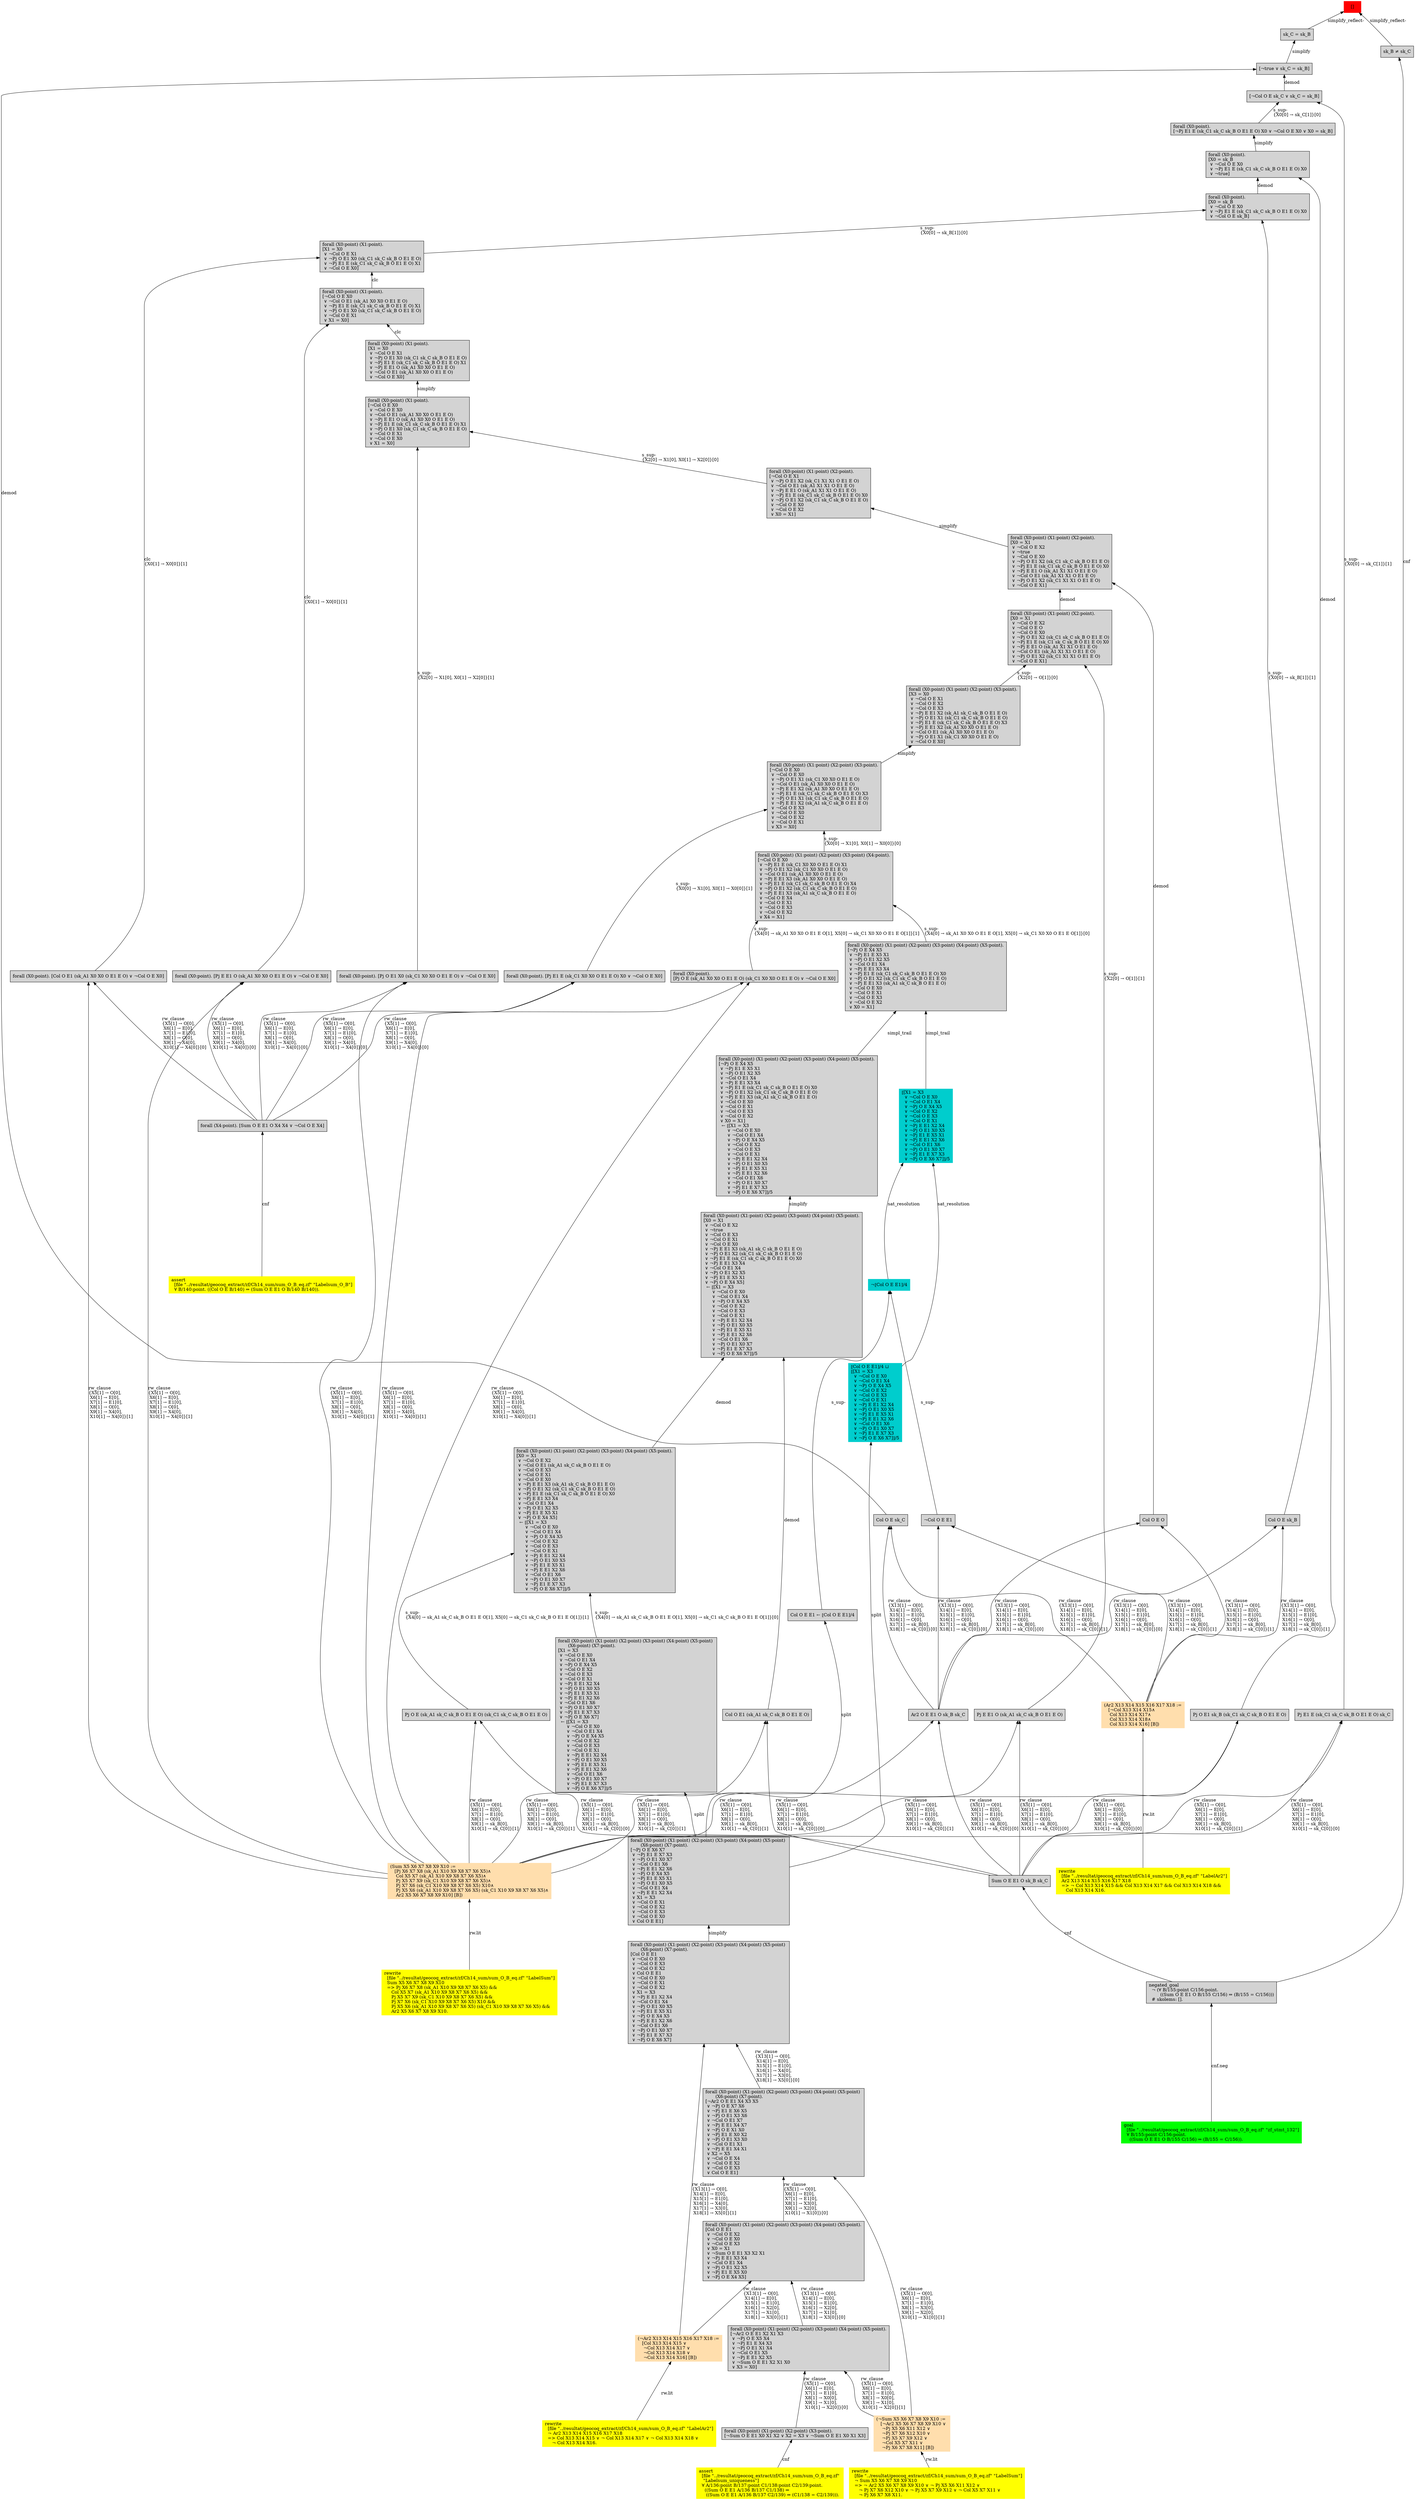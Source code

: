 digraph "unsat_graph" {
  vertex_0 [color=red, label="[]", shape=box, style=filled];
  vertex_0 -> vertex_1 [label="simplify_reflect-", dir="back"];
  vertex_1 [shape=box, label="sk_B ≠ sk_C\l", style=filled];
  vertex_1 -> vertex_2 [label="cnf", dir="back"];
  vertex_2 [shape=box, label="negated_goal\l  ¬ (∀ B/155:point C/156:point.\l        ((Sum O E E1 O B/155 C/156) ⇒ (B/155 = C/156)))\l  # skolems: [].\l", style=filled];
  vertex_2 -> vertex_3 [label="cnf.neg", dir="back"];
  vertex_3 [color=green, shape=box, label="goal\l  [file \"../resultat/geocoq_extract/zf/Ch14_sum/sum_O_B_eq.zf\" \"zf_stmt_132\"]\l  ∀ B/155:point C/156:point.\l    ((Sum O E E1 O B/155 C/156) ⇒ (B/155 = C/156)).\l", style=filled];
  vertex_0 -> vertex_4 [label="simplify_reflect-", dir="back"];
  vertex_4 [shape=box, label="sk_C = sk_B\l", style=filled];
  vertex_4 -> vertex_5 [label="simplify", dir="back"];
  vertex_5 [shape=box, label="[¬true ∨ sk_C = sk_B]\l", style=filled];
  vertex_5 -> vertex_6 [label="demod", dir="back"];
  vertex_6 [shape=box, label="Col O E sk_C\l", style=filled];
  vertex_6 -> vertex_7 [label="rw_clause\l\{X13[1] → O[0], \l X14[1] → E[0], \l X15[1] → E1[0], \l X16[1] → O[0], \l X17[1] → sk_B[0], \l X18[1] → sk_C[0]\}[1]\l", dir="back"];
  vertex_7 [color=navajowhite, shape=box, label="(Ar2 X13 X14 X15 X16 X17 X18 :=\l   [¬Col X13 X14 X15∧\l    Col X13 X14 X17∧\l    Col X13 X14 X18∧\l    Col X13 X14 X16] [B])\l", style=filled];
  vertex_7 -> vertex_8 [label="rw.lit", dir="back"];
  vertex_8 [color=yellow, shape=box, label="rewrite\l  [file \"../resultat/geocoq_extract/zf/Ch14_sum/sum_O_B_eq.zf\" \"LabelAr2\"]\l  Ar2 X13 X14 X15 X16 X17 X18\l  =\> ¬ Col X13 X14 X15 && Col X13 X14 X17 && Col X13 X14 X18 && \l     Col X13 X14 X16.\l", style=filled];
  vertex_6 -> vertex_9 [label="rw_clause\l\{X13[1] → O[0], \l X14[1] → E[0], \l X15[1] → E1[0], \l X16[1] → O[0], \l X17[1] → sk_B[0], \l X18[1] → sk_C[0]\}[0]\l", dir="back"];
  vertex_9 [shape=box, label="Ar2 O E E1 O sk_B sk_C\l", style=filled];
  vertex_9 -> vertex_10 [label="rw_clause\l\{X5[1] → O[0], \l X6[1] → E[0], \l X7[1] → E1[0], \l X8[1] → O[0], \l X9[1] → sk_B[0], \l X10[1] → sk_C[0]\}[1]\l", dir="back"];
  vertex_10 [color=navajowhite, shape=box, label="(Sum X5 X6 X7 X8 X9 X10 :=\l   [Pj X6 X7 X8 (sk_A1 X10 X9 X8 X7 X6 X5)∧\l    Col X5 X7 (sk_A1 X10 X9 X8 X7 X6 X5)∧\l    Pj X5 X7 X9 (sk_C1 X10 X9 X8 X7 X6 X5)∧\l    Pj X7 X6 (sk_C1 X10 X9 X8 X7 X6 X5) X10∧\l    Pj X5 X6 (sk_A1 X10 X9 X8 X7 X6 X5) (sk_C1 X10 X9 X8 X7 X6 X5)∧\l    Ar2 X5 X6 X7 X8 X9 X10] [B])\l", style=filled];
  vertex_10 -> vertex_11 [label="rw.lit", dir="back"];
  vertex_11 [color=yellow, shape=box, label="rewrite\l  [file \"../resultat/geocoq_extract/zf/Ch14_sum/sum_O_B_eq.zf\" \"LabelSum\"]\l  Sum X5 X6 X7 X8 X9 X10\l  =\> Pj X6 X7 X8 (sk_A1 X10 X9 X8 X7 X6 X5) && \l     Col X5 X7 (sk_A1 X10 X9 X8 X7 X6 X5) && \l     Pj X5 X7 X9 (sk_C1 X10 X9 X8 X7 X6 X5) && \l     Pj X7 X6 (sk_C1 X10 X9 X8 X7 X6 X5) X10 && \l     Pj X5 X6 (sk_A1 X10 X9 X8 X7 X6 X5) (sk_C1 X10 X9 X8 X7 X6 X5) && \l     Ar2 X5 X6 X7 X8 X9 X10.\l", style=filled];
  vertex_9 -> vertex_12 [label="rw_clause\l\{X5[1] → O[0], \l X6[1] → E[0], \l X7[1] → E1[0], \l X8[1] → O[0], \l X9[1] → sk_B[0], \l X10[1] → sk_C[0]\}[0]\l", dir="back"];
  vertex_12 [shape=box, label="Sum O E E1 O sk_B sk_C\l", style=filled];
  vertex_12 -> vertex_2 [label="cnf", dir="back"];
  vertex_5 -> vertex_13 [label="demod", dir="back"];
  vertex_13 [shape=box, label="[¬Col O E sk_C ∨ sk_C = sk_B]\l", style=filled];
  vertex_13 -> vertex_14 [label="s_sup-\l\{X0[0] → sk_C[1]\}[0]\l", dir="back"];
  vertex_14 [shape=box, label="forall (X0:point).\l[¬Pj E1 E (sk_C1 sk_C sk_B O E1 E O) X0 ∨ ¬Col O E X0 ∨ X0 = sk_B]\l", style=filled];
  vertex_14 -> vertex_15 [label="simplify", dir="back"];
  vertex_15 [shape=box, label="forall (X0:point).\l[X0 = sk_B\l ∨ ¬Col O E X0\l ∨ ¬Pj E1 E (sk_C1 sk_C sk_B O E1 E O) X0\l ∨ ¬true]\l", style=filled];
  vertex_15 -> vertex_16 [label="demod", dir="back"];
  vertex_16 [shape=box, label="Col O E sk_B\l", style=filled];
  vertex_16 -> vertex_7 [label="rw_clause\l\{X13[1] → O[0], \l X14[1] → E[0], \l X15[1] → E1[0], \l X16[1] → O[0], \l X17[1] → sk_B[0], \l X18[1] → sk_C[0]\}[1]\l", dir="back"];
  vertex_16 -> vertex_9 [label="rw_clause\l\{X13[1] → O[0], \l X14[1] → E[0], \l X15[1] → E1[0], \l X16[1] → O[0], \l X17[1] → sk_B[0], \l X18[1] → sk_C[0]\}[0]\l", dir="back"];
  vertex_15 -> vertex_17 [label="demod", dir="back"];
  vertex_17 [shape=box, label="forall (X0:point).\l[X0 = sk_B\l ∨ ¬Col O E X0\l ∨ ¬Pj E1 E (sk_C1 sk_C sk_B O E1 E O) X0\l ∨ ¬Col O E sk_B]\l", style=filled];
  vertex_17 -> vertex_18 [label="s_sup-\l\{X0[0] → sk_B[1]\}[0]\l", dir="back"];
  vertex_18 [shape=box, label="forall (X0:point) (X1:point).\l[X1 = X0\l ∨ ¬Col O E X1\l ∨ ¬Pj O E1 X0 (sk_C1 sk_C sk_B O E1 E O)\l ∨ ¬Pj E1 E (sk_C1 sk_C sk_B O E1 E O) X1\l ∨ ¬Col O E X0]\l", style=filled];
  vertex_18 -> vertex_19 [label="clc\l\{X0[1] → X0[0]\}[1]\l", dir="back"];
  vertex_19 [shape=box, label="forall (X0:point). [Col O E1 (sk_A1 X0 X0 O E1 E O) ∨ ¬Col O E X0]\l", style=filled];
  vertex_19 -> vertex_10 [label="rw_clause\l\{X5[1] → O[0], \l X6[1] → E[0], \l X7[1] → E1[0], \l X8[1] → O[0], \l X9[1] → X4[0], \l X10[1] → X4[0]\}[1]\l", dir="back"];
  vertex_19 -> vertex_20 [label="rw_clause\l\{X5[1] → O[0], \l X6[1] → E[0], \l X7[1] → E1[0], \l X8[1] → O[0], \l X9[1] → X4[0], \l X10[1] → X4[0]\}[0]\l", dir="back"];
  vertex_20 [shape=box, label="forall (X4:point). [Sum O E E1 O X4 X4 ∨ ¬Col O E X4]\l", style=filled];
  vertex_20 -> vertex_21 [label="cnf", dir="back"];
  vertex_21 [color=yellow, shape=box, label="assert\l  [file \"../resultat/geocoq_extract/zf/Ch14_sum/sum_O_B_eq.zf\" \"Labelsum_O_B\"]\l  ∀ B/140:point. ((Col O E B/140) ⇒ (Sum O E E1 O B/140 B/140)).\l", style=filled];
  vertex_18 -> vertex_22 [label="clc", dir="back"];
  vertex_22 [shape=box, label="forall (X0:point) (X1:point).\l[¬Col O E X0\l ∨ ¬Col O E1 (sk_A1 X0 X0 O E1 E O)\l ∨ ¬Pj E1 E (sk_C1 sk_C sk_B O E1 E O) X1\l ∨ ¬Pj O E1 X0 (sk_C1 sk_C sk_B O E1 E O)\l ∨ ¬Col O E X1\l ∨ X1 = X0]\l", style=filled];
  vertex_22 -> vertex_23 [label="clc\l\{X0[1] → X0[0]\}[1]\l", dir="back"];
  vertex_23 [shape=box, label="forall (X0:point). [Pj E E1 O (sk_A1 X0 X0 O E1 E O) ∨ ¬Col O E X0]\l", style=filled];
  vertex_23 -> vertex_10 [label="rw_clause\l\{X5[1] → O[0], \l X6[1] → E[0], \l X7[1] → E1[0], \l X8[1] → O[0], \l X9[1] → X4[0], \l X10[1] → X4[0]\}[1]\l", dir="back"];
  vertex_23 -> vertex_20 [label="rw_clause\l\{X5[1] → O[0], \l X6[1] → E[0], \l X7[1] → E1[0], \l X8[1] → O[0], \l X9[1] → X4[0], \l X10[1] → X4[0]\}[0]\l", dir="back"];
  vertex_22 -> vertex_24 [label="clc", dir="back"];
  vertex_24 [shape=box, label="forall (X0:point) (X1:point).\l[X1 = X0\l ∨ ¬Col O E X1\l ∨ ¬Pj O E1 X0 (sk_C1 sk_C sk_B O E1 E O)\l ∨ ¬Pj E1 E (sk_C1 sk_C sk_B O E1 E O) X1\l ∨ ¬Pj E E1 O (sk_A1 X0 X0 O E1 E O)\l ∨ ¬Col O E1 (sk_A1 X0 X0 O E1 E O)\l ∨ ¬Col O E X0]\l", style=filled];
  vertex_24 -> vertex_25 [label="simplify", dir="back"];
  vertex_25 [shape=box, label="forall (X0:point) (X1:point).\l[¬Col O E X0\l ∨ ¬Col O E X0\l ∨ ¬Col O E1 (sk_A1 X0 X0 O E1 E O)\l ∨ ¬Pj E E1 O (sk_A1 X0 X0 O E1 E O)\l ∨ ¬Pj E1 E (sk_C1 sk_C sk_B O E1 E O) X1\l ∨ ¬Pj O E1 X0 (sk_C1 sk_C sk_B O E1 E O)\l ∨ ¬Col O E X1\l ∨ ¬Col O E X0\l ∨ X1 = X0]\l", style=filled];
  vertex_25 -> vertex_26 [label="s_sup-\l\{X2[0] → X1[0], X0[1] → X2[0]\}[0]\l", dir="back"];
  vertex_26 [shape=box, label="forall (X0:point) (X1:point) (X2:point).\l[¬Col O E X1\l ∨ ¬Pj O E1 X2 (sk_C1 X1 X1 O E1 E O)\l ∨ ¬Col O E1 (sk_A1 X1 X1 O E1 E O)\l ∨ ¬Pj E E1 O (sk_A1 X1 X1 O E1 E O)\l ∨ ¬Pj E1 E (sk_C1 sk_C sk_B O E1 E O) X0\l ∨ ¬Pj O E1 X2 (sk_C1 sk_C sk_B O E1 E O)\l ∨ ¬Col O E X0\l ∨ ¬Col O E X2\l ∨ X0 = X1]\l", style=filled];
  vertex_26 -> vertex_27 [label="simplify", dir="back"];
  vertex_27 [shape=box, label="forall (X0:point) (X1:point) (X2:point).\l[X0 = X1\l ∨ ¬Col O E X2\l ∨ ¬true\l ∨ ¬Col O E X0\l ∨ ¬Pj O E1 X2 (sk_C1 sk_C sk_B O E1 E O)\l ∨ ¬Pj E1 E (sk_C1 sk_C sk_B O E1 E O) X0\l ∨ ¬Pj E E1 O (sk_A1 X1 X1 O E1 E O)\l ∨ ¬Col O E1 (sk_A1 X1 X1 O E1 E O)\l ∨ ¬Pj O E1 X2 (sk_C1 X1 X1 O E1 E O)\l ∨ ¬Col O E X1]\l", style=filled];
  vertex_27 -> vertex_28 [label="demod", dir="back"];
  vertex_28 [shape=box, label="Col O E O\l", style=filled];
  vertex_28 -> vertex_7 [label="rw_clause\l\{X13[1] → O[0], \l X14[1] → E[0], \l X15[1] → E1[0], \l X16[1] → O[0], \l X17[1] → sk_B[0], \l X18[1] → sk_C[0]\}[1]\l", dir="back"];
  vertex_28 -> vertex_9 [label="rw_clause\l\{X13[1] → O[0], \l X14[1] → E[0], \l X15[1] → E1[0], \l X16[1] → O[0], \l X17[1] → sk_B[0], \l X18[1] → sk_C[0]\}[0]\l", dir="back"];
  vertex_27 -> vertex_29 [label="demod", dir="back"];
  vertex_29 [shape=box, label="forall (X0:point) (X1:point) (X2:point).\l[X0 = X1\l ∨ ¬Col O E X2\l ∨ ¬Col O E O\l ∨ ¬Col O E X0\l ∨ ¬Pj O E1 X2 (sk_C1 sk_C sk_B O E1 E O)\l ∨ ¬Pj E1 E (sk_C1 sk_C sk_B O E1 E O) X0\l ∨ ¬Pj E E1 O (sk_A1 X1 X1 O E1 E O)\l ∨ ¬Col O E1 (sk_A1 X1 X1 O E1 E O)\l ∨ ¬Pj O E1 X2 (sk_C1 X1 X1 O E1 E O)\l ∨ ¬Col O E X1]\l", style=filled];
  vertex_29 -> vertex_30 [label="s_sup-\l\{X2[0] → O[1]\}[0]\l", dir="back"];
  vertex_30 [shape=box, label="forall (X0:point) (X1:point) (X2:point) (X3:point).\l[X3 = X0\l ∨ ¬Col O E X1\l ∨ ¬Col O E X2\l ∨ ¬Col O E X3\l ∨ ¬Pj E E1 X2 (sk_A1 sk_C sk_B O E1 E O)\l ∨ ¬Pj O E1 X1 (sk_C1 sk_C sk_B O E1 E O)\l ∨ ¬Pj E1 E (sk_C1 sk_C sk_B O E1 E O) X3\l ∨ ¬Pj E E1 X2 (sk_A1 X0 X0 O E1 E O)\l ∨ ¬Col O E1 (sk_A1 X0 X0 O E1 E O)\l ∨ ¬Pj O E1 X1 (sk_C1 X0 X0 O E1 E O)\l ∨ ¬Col O E X0]\l", style=filled];
  vertex_30 -> vertex_31 [label="simplify", dir="back"];
  vertex_31 [shape=box, label="forall (X0:point) (X1:point) (X2:point) (X3:point).\l[¬Col O E X0\l ∨ ¬Col O E X0\l ∨ ¬Pj O E1 X1 (sk_C1 X0 X0 O E1 E O)\l ∨ ¬Col O E1 (sk_A1 X0 X0 O E1 E O)\l ∨ ¬Pj E E1 X2 (sk_A1 X0 X0 O E1 E O)\l ∨ ¬Pj E1 E (sk_C1 sk_C sk_B O E1 E O) X3\l ∨ ¬Pj O E1 X1 (sk_C1 sk_C sk_B O E1 E O)\l ∨ ¬Pj E E1 X2 (sk_A1 sk_C sk_B O E1 E O)\l ∨ ¬Col O E X3\l ∨ ¬Col O E X0\l ∨ ¬Col O E X2\l ∨ ¬Col O E X1\l ∨ X3 = X0]\l", style=filled];
  vertex_31 -> vertex_32 [label="s_sup-\l\{X0[0] → X1[0], X0[1] → X0[0]\}[0]\l", dir="back"];
  vertex_32 [shape=box, label="forall (X0:point) (X1:point) (X2:point) (X3:point) (X4:point).\l[¬Col O E X0\l ∨ ¬Pj E1 E (sk_C1 X0 X0 O E1 E O) X1\l ∨ ¬Pj O E1 X2 (sk_C1 X0 X0 O E1 E O)\l ∨ ¬Col O E1 (sk_A1 X0 X0 O E1 E O)\l ∨ ¬Pj E E1 X3 (sk_A1 X0 X0 O E1 E O)\l ∨ ¬Pj E1 E (sk_C1 sk_C sk_B O E1 E O) X4\l ∨ ¬Pj O E1 X2 (sk_C1 sk_C sk_B O E1 E O)\l ∨ ¬Pj E E1 X3 (sk_A1 sk_C sk_B O E1 E O)\l ∨ ¬Col O E X4\l ∨ ¬Col O E X1\l ∨ ¬Col O E X3\l ∨ ¬Col O E X2\l ∨ X4 = X1]\l", style=filled];
  vertex_32 -> vertex_33 [label="s_sup-\l\{X4[0] → sk_A1 X0 X0 O E1 E O[1], X5[0] → sk_C1 X0 X0 O E1 E O[1]\}[0]\l", dir="back"];
  vertex_33 [shape=box, label="forall (X0:point) (X1:point) (X2:point) (X3:point) (X4:point) (X5:point).\l[¬Pj O E X4 X5\l ∨ ¬Pj E1 E X5 X1\l ∨ ¬Pj O E1 X2 X5\l ∨ ¬Col O E1 X4\l ∨ ¬Pj E E1 X3 X4\l ∨ ¬Pj E1 E (sk_C1 sk_C sk_B O E1 E O) X0\l ∨ ¬Pj O E1 X2 (sk_C1 sk_C sk_B O E1 E O)\l ∨ ¬Pj E E1 X3 (sk_A1 sk_C sk_B O E1 E O)\l ∨ ¬Col O E X0\l ∨ ¬Col O E X1\l ∨ ¬Col O E X3\l ∨ ¬Col O E X2\l ∨ X0 = X1]\l", style=filled];
  vertex_33 -> vertex_34 [label="simpl_trail", dir="back"];
  vertex_34 [color=cyan3, shape=box, label="⟦[X1 = X3\l  ∨ ¬Col O E X0\l  ∨ ¬Col O E1 X4\l  ∨ ¬Pj O E X4 X5\l  ∨ ¬Col O E X2\l  ∨ ¬Col O E X3\l  ∨ ¬Col O E X1\l  ∨ ¬Pj E E1 X2 X4\l  ∨ ¬Pj O E1 X0 X5\l  ∨ ¬Pj E1 E X5 X1\l  ∨ ¬Pj E E1 X2 X6\l  ∨ ¬Col O E1 X6\l  ∨ ¬Pj O E1 X0 X7\l  ∨ ¬Pj E1 E X7 X3\l  ∨ ¬Pj O E X6 X7]⟧/5\l", style=filled];
  vertex_34 -> vertex_35 [label="sat_resolution", dir="back"];
  vertex_35 [color=cyan3, shape=box, label="¬⟦Col O E E1⟧/4\l", style=filled];
  vertex_35 -> vertex_36 [label="s_sup-\l", dir="back"];
  vertex_36 [shape=box, label="¬Col O E E1\l", style=filled];
  vertex_36 -> vertex_7 [label="rw_clause\l\{X13[1] → O[0], \l X14[1] → E[0], \l X15[1] → E1[0], \l X16[1] → O[0], \l X17[1] → sk_B[0], \l X18[1] → sk_C[0]\}[1]\l", dir="back"];
  vertex_36 -> vertex_9 [label="rw_clause\l\{X13[1] → O[0], \l X14[1] → E[0], \l X15[1] → E1[0], \l X16[1] → O[0], \l X17[1] → sk_B[0], \l X18[1] → sk_C[0]\}[0]\l", dir="back"];
  vertex_35 -> vertex_37 [label="s_sup-\l", dir="back"];
  vertex_37 [shape=box, label="Col O E E1 ← ⟦Col O E E1⟧/4\l", style=filled];
  vertex_37 -> vertex_38 [label="split", dir="back"];
  vertex_38 [shape=box, label="forall (X0:point) (X1:point) (X2:point) (X3:point) (X4:point) (X5:point) \l       (X6:point) (X7:point).\l[¬Pj O E X6 X7\l ∨ ¬Pj E1 E X7 X3\l ∨ ¬Pj O E1 X0 X7\l ∨ ¬Col O E1 X6\l ∨ ¬Pj E E1 X2 X6\l ∨ ¬Pj O E X4 X5\l ∨ ¬Pj E1 E X5 X1\l ∨ ¬Pj O E1 X0 X5\l ∨ ¬Col O E1 X4\l ∨ ¬Pj E E1 X2 X4\l ∨ X1 = X3\l ∨ ¬Col O E X1\l ∨ ¬Col O E X2\l ∨ ¬Col O E X3\l ∨ ¬Col O E X0\l ∨ Col O E E1]\l", style=filled];
  vertex_38 -> vertex_39 [label="simplify", dir="back"];
  vertex_39 [shape=box, label="forall (X0:point) (X1:point) (X2:point) (X3:point) (X4:point) (X5:point) \l       (X6:point) (X7:point).\l[Col O E E1\l ∨ ¬Col O E X0\l ∨ ¬Col O E X3\l ∨ ¬Col O E X2\l ∨ Col O E E1\l ∨ ¬Col O E X0\l ∨ ¬Col O E X1\l ∨ ¬Col O E X2\l ∨ X1 = X3\l ∨ ¬Pj E E1 X2 X4\l ∨ ¬Col O E1 X4\l ∨ ¬Pj O E1 X0 X5\l ∨ ¬Pj E1 E X5 X1\l ∨ ¬Pj O E X4 X5\l ∨ ¬Pj E E1 X2 X6\l ∨ ¬Col O E1 X6\l ∨ ¬Pj O E1 X0 X7\l ∨ ¬Pj E1 E X7 X3\l ∨ ¬Pj O E X6 X7]\l", style=filled];
  vertex_39 -> vertex_40 [label="rw_clause\l\{X13[1] → O[0], \l X14[1] → E[0], \l X15[1] → E1[0], \l X16[1] → X4[0], \l X17[1] → X3[0], \l X18[1] → X5[0]\}[1]\l", dir="back"];
  vertex_40 [color=navajowhite, shape=box, label="(¬Ar2 X13 X14 X15 X16 X17 X18 :=\l   [Col X13 X14 X15 ∨ \l    ¬Col X13 X14 X17 ∨ \l    ¬Col X13 X14 X18 ∨ \l    ¬Col X13 X14 X16] [B])\l", style=filled];
  vertex_40 -> vertex_41 [label="rw.lit", dir="back"];
  vertex_41 [color=yellow, shape=box, label="rewrite\l  [file \"../resultat/geocoq_extract/zf/Ch14_sum/sum_O_B_eq.zf\" \"LabelAr2\"]\l  ¬ Ar2 X13 X14 X15 X16 X17 X18\l  =\> Col X13 X14 X15 ∨ ¬ Col X13 X14 X17 ∨ ¬ Col X13 X14 X18 ∨ \l     ¬ Col X13 X14 X16.\l", style=filled];
  vertex_39 -> vertex_42 [label="rw_clause\l\{X13[1] → O[0], \l X14[1] → E[0], \l X15[1] → E1[0], \l X16[1] → X4[0], \l X17[1] → X3[0], \l X18[1] → X5[0]\}[0]\l", dir="back"];
  vertex_42 [shape=box, label="forall (X0:point) (X1:point) (X2:point) (X3:point) (X4:point) (X5:point) \l       (X6:point) (X7:point).\l[¬Ar2 O E E1 X4 X3 X5\l ∨ ¬Pj O E X7 X6\l ∨ ¬Pj E1 E X6 X5\l ∨ ¬Pj O E1 X3 X6\l ∨ ¬Col O E1 X7\l ∨ ¬Pj E E1 X4 X7\l ∨ ¬Pj O E X1 X0\l ∨ ¬Pj E1 E X0 X2\l ∨ ¬Pj O E1 X3 X0\l ∨ ¬Col O E1 X1\l ∨ ¬Pj E E1 X4 X1\l ∨ X2 = X5\l ∨ ¬Col O E X4\l ∨ ¬Col O E X2\l ∨ ¬Col O E X3\l ∨ Col O E E1]\l", style=filled];
  vertex_42 -> vertex_43 [label="rw_clause\l\{X5[1] → O[0], \l X6[1] → E[0], \l X7[1] → E1[0], \l X8[1] → X3[0], \l X9[1] → X2[0], \l X10[1] → X1[0]\}[1]\l", dir="back"];
  vertex_43 [color=navajowhite, shape=box, label="(¬Sum X5 X6 X7 X8 X9 X10 :=\l   [¬Ar2 X5 X6 X7 X8 X9 X10 ∨ \l    ¬Pj X5 X6 X11 X12 ∨ \l    ¬Pj X7 X6 X12 X10 ∨ \l    ¬Pj X5 X7 X9 X12 ∨ \l    ¬Col X5 X7 X11 ∨ \l    ¬Pj X6 X7 X8 X11] [B])\l", style=filled];
  vertex_43 -> vertex_44 [label="rw.lit", dir="back"];
  vertex_44 [color=yellow, shape=box, label="rewrite\l  [file \"../resultat/geocoq_extract/zf/Ch14_sum/sum_O_B_eq.zf\" \"LabelSum\"]\l  ¬ Sum X5 X6 X7 X8 X9 X10\l  =\> ¬ Ar2 X5 X6 X7 X8 X9 X10 ∨ ¬ Pj X5 X6 X11 X12 ∨ \l     ¬ Pj X7 X6 X12 X10 ∨ ¬ Pj X5 X7 X9 X12 ∨ ¬ Col X5 X7 X11 ∨ \l     ¬ Pj X6 X7 X8 X11.\l", style=filled];
  vertex_42 -> vertex_45 [label="rw_clause\l\{X5[1] → O[0], \l X6[1] → E[0], \l X7[1] → E1[0], \l X8[1] → X3[0], \l X9[1] → X2[0], \l X10[1] → X1[0]\}[0]\l", dir="back"];
  vertex_45 [shape=box, label="forall (X0:point) (X1:point) (X2:point) (X3:point) (X4:point) (X5:point).\l[Col O E E1\l ∨ ¬Col O E X2\l ∨ ¬Col O E X0\l ∨ ¬Col O E X3\l ∨ X0 = X1\l ∨ ¬Sum O E E1 X3 X2 X1\l ∨ ¬Pj E E1 X3 X4\l ∨ ¬Col O E1 X4\l ∨ ¬Pj O E1 X2 X5\l ∨ ¬Pj E1 E X5 X0\l ∨ ¬Pj O E X4 X5]\l", style=filled];
  vertex_45 -> vertex_40 [label="rw_clause\l\{X13[1] → O[0], \l X14[1] → E[0], \l X15[1] → E1[0], \l X16[1] → X2[0], \l X17[1] → X1[0], \l X18[1] → X3[0]\}[1]\l", dir="back"];
  vertex_45 -> vertex_46 [label="rw_clause\l\{X13[1] → O[0], \l X14[1] → E[0], \l X15[1] → E1[0], \l X16[1] → X2[0], \l X17[1] → X1[0], \l X18[1] → X3[0]\}[0]\l", dir="back"];
  vertex_46 [shape=box, label="forall (X0:point) (X1:point) (X2:point) (X3:point) (X4:point) (X5:point).\l[¬Ar2 O E E1 X2 X1 X3\l ∨ ¬Pj O E X5 X4\l ∨ ¬Pj E1 E X4 X3\l ∨ ¬Pj O E1 X1 X4\l ∨ ¬Col O E1 X5\l ∨ ¬Pj E E1 X2 X5\l ∨ ¬Sum O E E1 X2 X1 X0\l ∨ X3 = X0]\l", style=filled];
  vertex_46 -> vertex_43 [label="rw_clause\l\{X5[1] → O[0], \l X6[1] → E[0], \l X7[1] → E1[0], \l X8[1] → X0[0], \l X9[1] → X1[0], \l X10[1] → X2[0]\}[1]\l", dir="back"];
  vertex_46 -> vertex_47 [label="rw_clause\l\{X5[1] → O[0], \l X6[1] → E[0], \l X7[1] → E1[0], \l X8[1] → X0[0], \l X9[1] → X1[0], \l X10[1] → X2[0]\}[0]\l", dir="back"];
  vertex_47 [shape=box, label="forall (X0:point) (X1:point) (X2:point) (X3:point).\l[¬Sum O E E1 X0 X1 X2 ∨ X2 = X3 ∨ ¬Sum O E E1 X0 X1 X3]\l", style=filled];
  vertex_47 -> vertex_48 [label="cnf", dir="back"];
  vertex_48 [color=yellow, shape=box, label="assert\l  [file \"../resultat/geocoq_extract/zf/Ch14_sum/sum_O_B_eq.zf\" \l   \"Labelsum_uniqueness\"]\l  ∀ A/136:point B/137:point C1/138:point C2/139:point.\l    ((Sum O E E1 A/136 B/137 C1/138) ⇒\l     ((Sum O E E1 A/136 B/137 C2/139) ⇒ (C1/138 = C2/139))).\l", style=filled];
  vertex_34 -> vertex_49 [label="sat_resolution", dir="back"];
  vertex_49 [color=cyan3, shape=box, label="⟦Col O E E1⟧/4 ⊔ \l⟦[X1 = X3\l  ∨ ¬Col O E X0\l  ∨ ¬Col O E1 X4\l  ∨ ¬Pj O E X4 X5\l  ∨ ¬Col O E X2\l  ∨ ¬Col O E X3\l  ∨ ¬Col O E X1\l  ∨ ¬Pj E E1 X2 X4\l  ∨ ¬Pj O E1 X0 X5\l  ∨ ¬Pj E1 E X5 X1\l  ∨ ¬Pj E E1 X2 X6\l  ∨ ¬Col O E1 X6\l  ∨ ¬Pj O E1 X0 X7\l  ∨ ¬Pj E1 E X7 X3\l  ∨ ¬Pj O E X6 X7]⟧/5\l", style=filled];
  vertex_49 -> vertex_38 [label="split", dir="back"];
  vertex_33 -> vertex_50 [label="simpl_trail", dir="back"];
  vertex_50 [shape=box, label="forall (X0:point) (X1:point) (X2:point) (X3:point) (X4:point) (X5:point).\l[¬Pj O E X4 X5\l ∨ ¬Pj E1 E X5 X1\l ∨ ¬Pj O E1 X2 X5\l ∨ ¬Col O E1 X4\l ∨ ¬Pj E E1 X3 X4\l ∨ ¬Pj E1 E (sk_C1 sk_C sk_B O E1 E O) X0\l ∨ ¬Pj O E1 X2 (sk_C1 sk_C sk_B O E1 E O)\l ∨ ¬Pj E E1 X3 (sk_A1 sk_C sk_B O E1 E O)\l ∨ ¬Col O E X0\l ∨ ¬Col O E X1\l ∨ ¬Col O E X3\l ∨ ¬Col O E X2\l ∨ X0 = X1]\l  ← ⟦[X1 = X3\l      ∨ ¬Col O E X0\l      ∨ ¬Col O E1 X4\l      ∨ ¬Pj O E X4 X5\l      ∨ ¬Col O E X2\l      ∨ ¬Col O E X3\l      ∨ ¬Col O E X1\l      ∨ ¬Pj E E1 X2 X4\l      ∨ ¬Pj O E1 X0 X5\l      ∨ ¬Pj E1 E X5 X1\l      ∨ ¬Pj E E1 X2 X6\l      ∨ ¬Col O E1 X6\l      ∨ ¬Pj O E1 X0 X7\l      ∨ ¬Pj E1 E X7 X3\l      ∨ ¬Pj O E X6 X7]⟧/5\l", style=filled];
  vertex_50 -> vertex_51 [label="simplify", dir="back"];
  vertex_51 [shape=box, label="forall (X0:point) (X1:point) (X2:point) (X3:point) (X4:point) (X5:point).\l[X0 = X1\l ∨ ¬Col O E X2\l ∨ ¬true\l ∨ ¬Col O E X3\l ∨ ¬Col O E X1\l ∨ ¬Col O E X0\l ∨ ¬Pj E E1 X3 (sk_A1 sk_C sk_B O E1 E O)\l ∨ ¬Pj O E1 X2 (sk_C1 sk_C sk_B O E1 E O)\l ∨ ¬Pj E1 E (sk_C1 sk_C sk_B O E1 E O) X0\l ∨ ¬Pj E E1 X3 X4\l ∨ ¬Col O E1 X4\l ∨ ¬Pj O E1 X2 X5\l ∨ ¬Pj E1 E X5 X1\l ∨ ¬Pj O E X4 X5]\l  ← ⟦[X1 = X3\l      ∨ ¬Col O E X0\l      ∨ ¬Col O E1 X4\l      ∨ ¬Pj O E X4 X5\l      ∨ ¬Col O E X2\l      ∨ ¬Col O E X3\l      ∨ ¬Col O E X1\l      ∨ ¬Pj E E1 X2 X4\l      ∨ ¬Pj O E1 X0 X5\l      ∨ ¬Pj E1 E X5 X1\l      ∨ ¬Pj E E1 X2 X6\l      ∨ ¬Col O E1 X6\l      ∨ ¬Pj O E1 X0 X7\l      ∨ ¬Pj E1 E X7 X3\l      ∨ ¬Pj O E X6 X7]⟧/5\l", style=filled];
  vertex_51 -> vertex_52 [label="demod", dir="back"];
  vertex_52 [shape=box, label="Col O E1 (sk_A1 sk_C sk_B O E1 E O)\l", style=filled];
  vertex_52 -> vertex_10 [label="rw_clause\l\{X5[1] → O[0], \l X6[1] → E[0], \l X7[1] → E1[0], \l X8[1] → O[0], \l X9[1] → sk_B[0], \l X10[1] → sk_C[0]\}[1]\l", dir="back"];
  vertex_52 -> vertex_12 [label="rw_clause\l\{X5[1] → O[0], \l X6[1] → E[0], \l X7[1] → E1[0], \l X8[1] → O[0], \l X9[1] → sk_B[0], \l X10[1] → sk_C[0]\}[0]\l", dir="back"];
  vertex_51 -> vertex_53 [label="demod", dir="back"];
  vertex_53 [shape=box, label="forall (X0:point) (X1:point) (X2:point) (X3:point) (X4:point) (X5:point).\l[X0 = X1\l ∨ ¬Col O E X2\l ∨ ¬Col O E1 (sk_A1 sk_C sk_B O E1 E O)\l ∨ ¬Col O E X3\l ∨ ¬Col O E X1\l ∨ ¬Col O E X0\l ∨ ¬Pj E E1 X3 (sk_A1 sk_C sk_B O E1 E O)\l ∨ ¬Pj O E1 X2 (sk_C1 sk_C sk_B O E1 E O)\l ∨ ¬Pj E1 E (sk_C1 sk_C sk_B O E1 E O) X0\l ∨ ¬Pj E E1 X3 X4\l ∨ ¬Col O E1 X4\l ∨ ¬Pj O E1 X2 X5\l ∨ ¬Pj E1 E X5 X1\l ∨ ¬Pj O E X4 X5]\l  ← ⟦[X1 = X3\l      ∨ ¬Col O E X0\l      ∨ ¬Col O E1 X4\l      ∨ ¬Pj O E X4 X5\l      ∨ ¬Col O E X2\l      ∨ ¬Col O E X3\l      ∨ ¬Col O E X1\l      ∨ ¬Pj E E1 X2 X4\l      ∨ ¬Pj O E1 X0 X5\l      ∨ ¬Pj E1 E X5 X1\l      ∨ ¬Pj E E1 X2 X6\l      ∨ ¬Col O E1 X6\l      ∨ ¬Pj O E1 X0 X7\l      ∨ ¬Pj E1 E X7 X3\l      ∨ ¬Pj O E X6 X7]⟧/5\l", style=filled];
  vertex_53 -> vertex_54 [label="s_sup-\l\{X4[0] → sk_A1 sk_C sk_B O E1 E O[1], X5[0] → sk_C1 sk_C sk_B O E1 E O[1]\}[0]\l", dir="back"];
  vertex_54 [shape=box, label="forall (X0:point) (X1:point) (X2:point) (X3:point) (X4:point) (X5:point) \l       (X6:point) (X7:point).\l[X1 = X3\l ∨ ¬Col O E X0\l ∨ ¬Col O E1 X4\l ∨ ¬Pj O E X4 X5\l ∨ ¬Col O E X2\l ∨ ¬Col O E X3\l ∨ ¬Col O E X1\l ∨ ¬Pj E E1 X2 X4\l ∨ ¬Pj O E1 X0 X5\l ∨ ¬Pj E1 E X5 X1\l ∨ ¬Pj E E1 X2 X6\l ∨ ¬Col O E1 X6\l ∨ ¬Pj O E1 X0 X7\l ∨ ¬Pj E1 E X7 X3\l ∨ ¬Pj O E X6 X7]\l  ← ⟦[X1 = X3\l      ∨ ¬Col O E X0\l      ∨ ¬Col O E1 X4\l      ∨ ¬Pj O E X4 X5\l      ∨ ¬Col O E X2\l      ∨ ¬Col O E X3\l      ∨ ¬Col O E X1\l      ∨ ¬Pj E E1 X2 X4\l      ∨ ¬Pj O E1 X0 X5\l      ∨ ¬Pj E1 E X5 X1\l      ∨ ¬Pj E E1 X2 X6\l      ∨ ¬Col O E1 X6\l      ∨ ¬Pj O E1 X0 X7\l      ∨ ¬Pj E1 E X7 X3\l      ∨ ¬Pj O E X6 X7]⟧/5\l", style=filled];
  vertex_54 -> vertex_38 [label="split", dir="back"];
  vertex_53 -> vertex_55 [label="s_sup-\l\{X4[0] → sk_A1 sk_C sk_B O E1 E O[1], X5[0] → sk_C1 sk_C sk_B O E1 E O[1]\}[1]\l", dir="back"];
  vertex_55 [shape=box, label="Pj O E (sk_A1 sk_C sk_B O E1 E O) (sk_C1 sk_C sk_B O E1 E O)\l", style=filled];
  vertex_55 -> vertex_10 [label="rw_clause\l\{X5[1] → O[0], \l X6[1] → E[0], \l X7[1] → E1[0], \l X8[1] → O[0], \l X9[1] → sk_B[0], \l X10[1] → sk_C[0]\}[1]\l", dir="back"];
  vertex_55 -> vertex_12 [label="rw_clause\l\{X5[1] → O[0], \l X6[1] → E[0], \l X7[1] → E1[0], \l X8[1] → O[0], \l X9[1] → sk_B[0], \l X10[1] → sk_C[0]\}[0]\l", dir="back"];
  vertex_32 -> vertex_56 [label="s_sup-\l\{X4[0] → sk_A1 X0 X0 O E1 E O[1], X5[0] → sk_C1 X0 X0 O E1 E O[1]\}[1]\l", dir="back"];
  vertex_56 [shape=box, label="forall (X0:point).\l[Pj O E (sk_A1 X0 X0 O E1 E O) (sk_C1 X0 X0 O E1 E O) ∨ ¬Col O E X0]\l", style=filled];
  vertex_56 -> vertex_10 [label="rw_clause\l\{X5[1] → O[0], \l X6[1] → E[0], \l X7[1] → E1[0], \l X8[1] → O[0], \l X9[1] → X4[0], \l X10[1] → X4[0]\}[1]\l", dir="back"];
  vertex_56 -> vertex_20 [label="rw_clause\l\{X5[1] → O[0], \l X6[1] → E[0], \l X7[1] → E1[0], \l X8[1] → O[0], \l X9[1] → X4[0], \l X10[1] → X4[0]\}[0]\l", dir="back"];
  vertex_31 -> vertex_57 [label="s_sup-\l\{X0[0] → X1[0], X0[1] → X0[0]\}[1]\l", dir="back"];
  vertex_57 [shape=box, label="forall (X0:point). [Pj E1 E (sk_C1 X0 X0 O E1 E O) X0 ∨ ¬Col O E X0]\l", style=filled];
  vertex_57 -> vertex_10 [label="rw_clause\l\{X5[1] → O[0], \l X6[1] → E[0], \l X7[1] → E1[0], \l X8[1] → O[0], \l X9[1] → X4[0], \l X10[1] → X4[0]\}[1]\l", dir="back"];
  vertex_57 -> vertex_20 [label="rw_clause\l\{X5[1] → O[0], \l X6[1] → E[0], \l X7[1] → E1[0], \l X8[1] → O[0], \l X9[1] → X4[0], \l X10[1] → X4[0]\}[0]\l", dir="back"];
  vertex_29 -> vertex_58 [label="s_sup-\l\{X2[0] → O[1]\}[1]\l", dir="back"];
  vertex_58 [shape=box, label="Pj E E1 O (sk_A1 sk_C sk_B O E1 E O)\l", style=filled];
  vertex_58 -> vertex_10 [label="rw_clause\l\{X5[1] → O[0], \l X6[1] → E[0], \l X7[1] → E1[0], \l X8[1] → O[0], \l X9[1] → sk_B[0], \l X10[1] → sk_C[0]\}[1]\l", dir="back"];
  vertex_58 -> vertex_12 [label="rw_clause\l\{X5[1] → O[0], \l X6[1] → E[0], \l X7[1] → E1[0], \l X8[1] → O[0], \l X9[1] → sk_B[0], \l X10[1] → sk_C[0]\}[0]\l", dir="back"];
  vertex_25 -> vertex_59 [label="s_sup-\l\{X2[0] → X1[0], X0[1] → X2[0]\}[1]\l", dir="back"];
  vertex_59 [shape=box, label="forall (X0:point). [Pj O E1 X0 (sk_C1 X0 X0 O E1 E O) ∨ ¬Col O E X0]\l", style=filled];
  vertex_59 -> vertex_10 [label="rw_clause\l\{X5[1] → O[0], \l X6[1] → E[0], \l X7[1] → E1[0], \l X8[1] → O[0], \l X9[1] → X4[0], \l X10[1] → X4[0]\}[1]\l", dir="back"];
  vertex_59 -> vertex_20 [label="rw_clause\l\{X5[1] → O[0], \l X6[1] → E[0], \l X7[1] → E1[0], \l X8[1] → O[0], \l X9[1] → X4[0], \l X10[1] → X4[0]\}[0]\l", dir="back"];
  vertex_17 -> vertex_60 [label="s_sup-\l\{X0[0] → sk_B[1]\}[1]\l", dir="back"];
  vertex_60 [shape=box, label="Pj O E1 sk_B (sk_C1 sk_C sk_B O E1 E O)\l", style=filled];
  vertex_60 -> vertex_10 [label="rw_clause\l\{X5[1] → O[0], \l X6[1] → E[0], \l X7[1] → E1[0], \l X8[1] → O[0], \l X9[1] → sk_B[0], \l X10[1] → sk_C[0]\}[1]\l", dir="back"];
  vertex_60 -> vertex_12 [label="rw_clause\l\{X5[1] → O[0], \l X6[1] → E[0], \l X7[1] → E1[0], \l X8[1] → O[0], \l X9[1] → sk_B[0], \l X10[1] → sk_C[0]\}[0]\l", dir="back"];
  vertex_13 -> vertex_61 [label="s_sup-\l\{X0[0] → sk_C[1]\}[1]\l", dir="back"];
  vertex_61 [shape=box, label="Pj E1 E (sk_C1 sk_C sk_B O E1 E O) sk_C\l", style=filled];
  vertex_61 -> vertex_10 [label="rw_clause\l\{X5[1] → O[0], \l X6[1] → E[0], \l X7[1] → E1[0], \l X8[1] → O[0], \l X9[1] → sk_B[0], \l X10[1] → sk_C[0]\}[1]\l", dir="back"];
  vertex_61 -> vertex_12 [label="rw_clause\l\{X5[1] → O[0], \l X6[1] → E[0], \l X7[1] → E1[0], \l X8[1] → O[0], \l X9[1] → sk_B[0], \l X10[1] → sk_C[0]\}[0]\l", dir="back"];
  }



